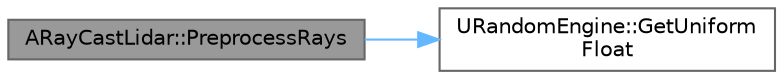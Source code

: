 digraph "ARayCastLidar::PreprocessRays"
{
 // INTERACTIVE_SVG=YES
 // LATEX_PDF_SIZE
  bgcolor="transparent";
  edge [fontname=Helvetica,fontsize=10,labelfontname=Helvetica,labelfontsize=10];
  node [fontname=Helvetica,fontsize=10,shape=box,height=0.2,width=0.4];
  rankdir="LR";
  Node1 [id="Node000001",label="ARayCastLidar::PreprocessRays",height=0.2,width=0.4,color="gray40", fillcolor="grey60", style="filled", fontcolor="black",tooltip="Method that allow to preprocess if the rays will be traced."];
  Node1 -> Node2 [id="edge1_Node000001_Node000002",color="steelblue1",style="solid",tooltip=" "];
  Node2 [id="Node000002",label="URandomEngine::GetUniform\lFloat",height=0.2,width=0.4,color="grey40", fillcolor="white", style="filled",URL="$d2/d4b/classURandomEngine.html#a7619cfcce2fd1e172a4210e0c5645e8d",tooltip=" "];
}
